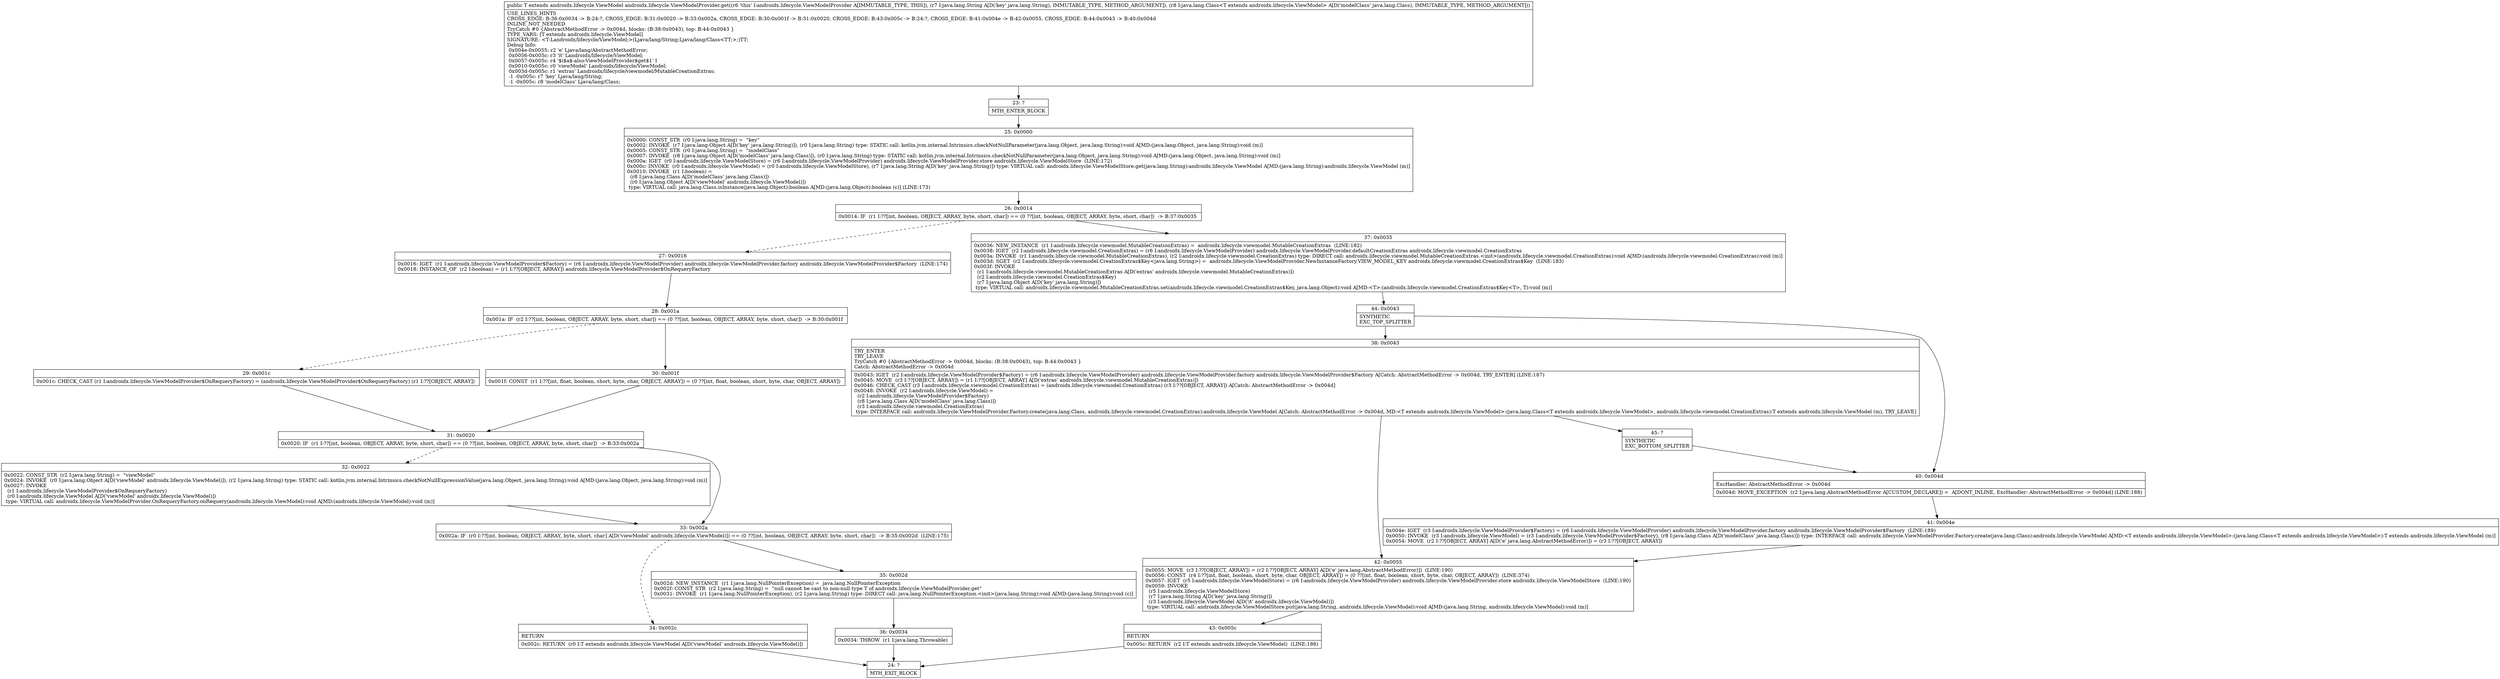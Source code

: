 digraph "CFG forandroidx.lifecycle.ViewModelProvider.get(Ljava\/lang\/String;Ljava\/lang\/Class;)Landroidx\/lifecycle\/ViewModel;" {
Node_23 [shape=record,label="{23\:\ ?|MTH_ENTER_BLOCK\l}"];
Node_25 [shape=record,label="{25\:\ 0x0000|0x0000: CONST_STR  (r0 I:java.lang.String) =  \"key\" \l0x0002: INVOKE  (r7 I:java.lang.Object A[D('key' java.lang.String)]), (r0 I:java.lang.String) type: STATIC call: kotlin.jvm.internal.Intrinsics.checkNotNullParameter(java.lang.Object, java.lang.String):void A[MD:(java.lang.Object, java.lang.String):void (m)]\l0x0005: CONST_STR  (r0 I:java.lang.String) =  \"modelClass\" \l0x0007: INVOKE  (r8 I:java.lang.Object A[D('modelClass' java.lang.Class)]), (r0 I:java.lang.String) type: STATIC call: kotlin.jvm.internal.Intrinsics.checkNotNullParameter(java.lang.Object, java.lang.String):void A[MD:(java.lang.Object, java.lang.String):void (m)]\l0x000a: IGET  (r0 I:androidx.lifecycle.ViewModelStore) = (r6 I:androidx.lifecycle.ViewModelProvider) androidx.lifecycle.ViewModelProvider.store androidx.lifecycle.ViewModelStore  (LINE:172)\l0x000c: INVOKE  (r0 I:androidx.lifecycle.ViewModel) = (r0 I:androidx.lifecycle.ViewModelStore), (r7 I:java.lang.String A[D('key' java.lang.String)]) type: VIRTUAL call: androidx.lifecycle.ViewModelStore.get(java.lang.String):androidx.lifecycle.ViewModel A[MD:(java.lang.String):androidx.lifecycle.ViewModel (m)]\l0x0010: INVOKE  (r1 I:boolean) = \l  (r8 I:java.lang.Class A[D('modelClass' java.lang.Class)])\l  (r0 I:java.lang.Object A[D('viewModel' androidx.lifecycle.ViewModel)])\l type: VIRTUAL call: java.lang.Class.isInstance(java.lang.Object):boolean A[MD:(java.lang.Object):boolean (c)] (LINE:173)\l}"];
Node_26 [shape=record,label="{26\:\ 0x0014|0x0014: IF  (r1 I:??[int, boolean, OBJECT, ARRAY, byte, short, char]) == (0 ??[int, boolean, OBJECT, ARRAY, byte, short, char])  \-\> B:37:0x0035 \l}"];
Node_27 [shape=record,label="{27\:\ 0x0016|0x0016: IGET  (r1 I:androidx.lifecycle.ViewModelProvider$Factory) = (r6 I:androidx.lifecycle.ViewModelProvider) androidx.lifecycle.ViewModelProvider.factory androidx.lifecycle.ViewModelProvider$Factory  (LINE:174)\l0x0018: INSTANCE_OF  (r2 I:boolean) = (r1 I:??[OBJECT, ARRAY]) androidx.lifecycle.ViewModelProvider$OnRequeryFactory \l}"];
Node_28 [shape=record,label="{28\:\ 0x001a|0x001a: IF  (r2 I:??[int, boolean, OBJECT, ARRAY, byte, short, char]) == (0 ??[int, boolean, OBJECT, ARRAY, byte, short, char])  \-\> B:30:0x001f \l}"];
Node_29 [shape=record,label="{29\:\ 0x001c|0x001c: CHECK_CAST (r1 I:androidx.lifecycle.ViewModelProvider$OnRequeryFactory) = (androidx.lifecycle.ViewModelProvider$OnRequeryFactory) (r1 I:??[OBJECT, ARRAY]) \l}"];
Node_31 [shape=record,label="{31\:\ 0x0020|0x0020: IF  (r1 I:??[int, boolean, OBJECT, ARRAY, byte, short, char]) == (0 ??[int, boolean, OBJECT, ARRAY, byte, short, char])  \-\> B:33:0x002a \l}"];
Node_32 [shape=record,label="{32\:\ 0x0022|0x0022: CONST_STR  (r2 I:java.lang.String) =  \"viewModel\" \l0x0024: INVOKE  (r0 I:java.lang.Object A[D('viewModel' androidx.lifecycle.ViewModel)]), (r2 I:java.lang.String) type: STATIC call: kotlin.jvm.internal.Intrinsics.checkNotNullExpressionValue(java.lang.Object, java.lang.String):void A[MD:(java.lang.Object, java.lang.String):void (m)]\l0x0027: INVOKE  \l  (r1 I:androidx.lifecycle.ViewModelProvider$OnRequeryFactory)\l  (r0 I:androidx.lifecycle.ViewModel A[D('viewModel' androidx.lifecycle.ViewModel)])\l type: VIRTUAL call: androidx.lifecycle.ViewModelProvider.OnRequeryFactory.onRequery(androidx.lifecycle.ViewModel):void A[MD:(androidx.lifecycle.ViewModel):void (m)]\l}"];
Node_33 [shape=record,label="{33\:\ 0x002a|0x002a: IF  (r0 I:??[int, boolean, OBJECT, ARRAY, byte, short, char] A[D('viewModel' androidx.lifecycle.ViewModel)]) == (0 ??[int, boolean, OBJECT, ARRAY, byte, short, char])  \-\> B:35:0x002d  (LINE:175)\l}"];
Node_34 [shape=record,label="{34\:\ 0x002c|RETURN\l|0x002c: RETURN  (r0 I:T extends androidx.lifecycle.ViewModel A[D('viewModel' androidx.lifecycle.ViewModel)]) \l}"];
Node_24 [shape=record,label="{24\:\ ?|MTH_EXIT_BLOCK\l}"];
Node_35 [shape=record,label="{35\:\ 0x002d|0x002d: NEW_INSTANCE  (r1 I:java.lang.NullPointerException) =  java.lang.NullPointerException \l0x002f: CONST_STR  (r2 I:java.lang.String) =  \"null cannot be cast to non\-null type T of androidx.lifecycle.ViewModelProvider.get\" \l0x0031: INVOKE  (r1 I:java.lang.NullPointerException), (r2 I:java.lang.String) type: DIRECT call: java.lang.NullPointerException.\<init\>(java.lang.String):void A[MD:(java.lang.String):void (c)]\l}"];
Node_36 [shape=record,label="{36\:\ 0x0034|0x0034: THROW  (r1 I:java.lang.Throwable) \l}"];
Node_30 [shape=record,label="{30\:\ 0x001f|0x001f: CONST  (r1 I:??[int, float, boolean, short, byte, char, OBJECT, ARRAY]) = (0 ??[int, float, boolean, short, byte, char, OBJECT, ARRAY]) \l}"];
Node_37 [shape=record,label="{37\:\ 0x0035|0x0036: NEW_INSTANCE  (r1 I:androidx.lifecycle.viewmodel.MutableCreationExtras) =  androidx.lifecycle.viewmodel.MutableCreationExtras  (LINE:182)\l0x0038: IGET  (r2 I:androidx.lifecycle.viewmodel.CreationExtras) = (r6 I:androidx.lifecycle.ViewModelProvider) androidx.lifecycle.ViewModelProvider.defaultCreationExtras androidx.lifecycle.viewmodel.CreationExtras \l0x003a: INVOKE  (r1 I:androidx.lifecycle.viewmodel.MutableCreationExtras), (r2 I:androidx.lifecycle.viewmodel.CreationExtras) type: DIRECT call: androidx.lifecycle.viewmodel.MutableCreationExtras.\<init\>(androidx.lifecycle.viewmodel.CreationExtras):void A[MD:(androidx.lifecycle.viewmodel.CreationExtras):void (m)]\l0x003d: SGET  (r2 I:androidx.lifecycle.viewmodel.CreationExtras$Key\<java.lang.String\>) =  androidx.lifecycle.ViewModelProvider.NewInstanceFactory.VIEW_MODEL_KEY androidx.lifecycle.viewmodel.CreationExtras$Key  (LINE:183)\l0x003f: INVOKE  \l  (r1 I:androidx.lifecycle.viewmodel.MutableCreationExtras A[D('extras' androidx.lifecycle.viewmodel.MutableCreationExtras)])\l  (r2 I:androidx.lifecycle.viewmodel.CreationExtras$Key)\l  (r7 I:java.lang.Object A[D('key' java.lang.String)])\l type: VIRTUAL call: androidx.lifecycle.viewmodel.MutableCreationExtras.set(androidx.lifecycle.viewmodel.CreationExtras$Key, java.lang.Object):void A[MD:\<T\>:(androidx.lifecycle.viewmodel.CreationExtras$Key\<T\>, T):void (m)]\l}"];
Node_44 [shape=record,label="{44\:\ 0x0043|SYNTHETIC\lEXC_TOP_SPLITTER\l}"];
Node_38 [shape=record,label="{38\:\ 0x0043|TRY_ENTER\lTRY_LEAVE\lTryCatch #0 \{AbstractMethodError \-\> 0x004d, blocks: (B:38:0x0043), top: B:44:0x0043 \}\lCatch: AbstractMethodError \-\> 0x004d\l|0x0043: IGET  (r2 I:androidx.lifecycle.ViewModelProvider$Factory) = (r6 I:androidx.lifecycle.ViewModelProvider) androidx.lifecycle.ViewModelProvider.factory androidx.lifecycle.ViewModelProvider$Factory A[Catch: AbstractMethodError \-\> 0x004d, TRY_ENTER] (LINE:187)\l0x0045: MOVE  (r3 I:??[OBJECT, ARRAY]) = (r1 I:??[OBJECT, ARRAY] A[D('extras' androidx.lifecycle.viewmodel.MutableCreationExtras)]) \l0x0046: CHECK_CAST (r3 I:androidx.lifecycle.viewmodel.CreationExtras) = (androidx.lifecycle.viewmodel.CreationExtras) (r3 I:??[OBJECT, ARRAY]) A[Catch: AbstractMethodError \-\> 0x004d]\l0x0048: INVOKE  (r2 I:androidx.lifecycle.ViewModel) = \l  (r2 I:androidx.lifecycle.ViewModelProvider$Factory)\l  (r8 I:java.lang.Class A[D('modelClass' java.lang.Class)])\l  (r3 I:androidx.lifecycle.viewmodel.CreationExtras)\l type: INTERFACE call: androidx.lifecycle.ViewModelProvider.Factory.create(java.lang.Class, androidx.lifecycle.viewmodel.CreationExtras):androidx.lifecycle.ViewModel A[Catch: AbstractMethodError \-\> 0x004d, MD:\<T extends androidx.lifecycle.ViewModel\>:(java.lang.Class\<T extends androidx.lifecycle.ViewModel\>, androidx.lifecycle.viewmodel.CreationExtras):T extends androidx.lifecycle.ViewModel (m), TRY_LEAVE]\l}"];
Node_42 [shape=record,label="{42\:\ 0x0055|0x0055: MOVE  (r3 I:??[OBJECT, ARRAY]) = (r2 I:??[OBJECT, ARRAY] A[D('e' java.lang.AbstractMethodError)])  (LINE:190)\l0x0056: CONST  (r4 I:??[int, float, boolean, short, byte, char, OBJECT, ARRAY]) = (0 ??[int, float, boolean, short, byte, char, OBJECT, ARRAY])  (LINE:374)\l0x0057: IGET  (r5 I:androidx.lifecycle.ViewModelStore) = (r6 I:androidx.lifecycle.ViewModelProvider) androidx.lifecycle.ViewModelProvider.store androidx.lifecycle.ViewModelStore  (LINE:190)\l0x0059: INVOKE  \l  (r5 I:androidx.lifecycle.ViewModelStore)\l  (r7 I:java.lang.String A[D('key' java.lang.String)])\l  (r3 I:androidx.lifecycle.ViewModel A[D('it' androidx.lifecycle.ViewModel)])\l type: VIRTUAL call: androidx.lifecycle.ViewModelStore.put(java.lang.String, androidx.lifecycle.ViewModel):void A[MD:(java.lang.String, androidx.lifecycle.ViewModel):void (m)]\l}"];
Node_43 [shape=record,label="{43\:\ 0x005c|RETURN\l|0x005c: RETURN  (r2 I:T extends androidx.lifecycle.ViewModel)  (LINE:186)\l}"];
Node_45 [shape=record,label="{45\:\ ?|SYNTHETIC\lEXC_BOTTOM_SPLITTER\l}"];
Node_40 [shape=record,label="{40\:\ 0x004d|ExcHandler: AbstractMethodError \-\> 0x004d\l|0x004d: MOVE_EXCEPTION  (r2 I:java.lang.AbstractMethodError A[CUSTOM_DECLARE]) =  A[DONT_INLINE, ExcHandler: AbstractMethodError \-\> 0x004d] (LINE:188)\l}"];
Node_41 [shape=record,label="{41\:\ 0x004e|0x004e: IGET  (r3 I:androidx.lifecycle.ViewModelProvider$Factory) = (r6 I:androidx.lifecycle.ViewModelProvider) androidx.lifecycle.ViewModelProvider.factory androidx.lifecycle.ViewModelProvider$Factory  (LINE:189)\l0x0050: INVOKE  (r3 I:androidx.lifecycle.ViewModel) = (r3 I:androidx.lifecycle.ViewModelProvider$Factory), (r8 I:java.lang.Class A[D('modelClass' java.lang.Class)]) type: INTERFACE call: androidx.lifecycle.ViewModelProvider.Factory.create(java.lang.Class):androidx.lifecycle.ViewModel A[MD:\<T extends androidx.lifecycle.ViewModel\>:(java.lang.Class\<T extends androidx.lifecycle.ViewModel\>):T extends androidx.lifecycle.ViewModel (m)]\l0x0054: MOVE  (r2 I:??[OBJECT, ARRAY] A[D('e' java.lang.AbstractMethodError)]) = (r3 I:??[OBJECT, ARRAY]) \l}"];
MethodNode[shape=record,label="{public T extends androidx.lifecycle.ViewModel androidx.lifecycle.ViewModelProvider.get((r6 'this' I:androidx.lifecycle.ViewModelProvider A[IMMUTABLE_TYPE, THIS]), (r7 I:java.lang.String A[D('key' java.lang.String), IMMUTABLE_TYPE, METHOD_ARGUMENT]), (r8 I:java.lang.Class\<T extends androidx.lifecycle.ViewModel\> A[D('modelClass' java.lang.Class), IMMUTABLE_TYPE, METHOD_ARGUMENT]))  | USE_LINES_HINTS\lCROSS_EDGE: B:36:0x0034 \-\> B:24:?, CROSS_EDGE: B:31:0x0020 \-\> B:33:0x002a, CROSS_EDGE: B:30:0x001f \-\> B:31:0x0020, CROSS_EDGE: B:43:0x005c \-\> B:24:?, CROSS_EDGE: B:41:0x004e \-\> B:42:0x0055, CROSS_EDGE: B:44:0x0043 \-\> B:40:0x004d\lINLINE_NOT_NEEDED\lTryCatch #0 \{AbstractMethodError \-\> 0x004d, blocks: (B:38:0x0043), top: B:44:0x0043 \}\lTYPE_VARS: [T extends androidx.lifecycle.ViewModel]\lSIGNATURE: \<T:Landroidx\/lifecycle\/ViewModel;\>(Ljava\/lang\/String;Ljava\/lang\/Class\<TT;\>;)TT;\lDebug Info:\l  0x004e\-0x0055: r2 'e' Ljava\/lang\/AbstractMethodError;\l  0x0056\-0x005c: r3 'it' Landroidx\/lifecycle\/ViewModel;\l  0x0057\-0x005c: r4 '$i$a$\-also\-ViewModelProvider$get$1' I\l  0x0010\-0x005c: r0 'viewModel' Landroidx\/lifecycle\/ViewModel;\l  0x003d\-0x005c: r1 'extras' Landroidx\/lifecycle\/viewmodel\/MutableCreationExtras;\l  \-1 \-0x005c: r7 'key' Ljava\/lang\/String;\l  \-1 \-0x005c: r8 'modelClass' Ljava\/lang\/Class;\l}"];
MethodNode -> Node_23;Node_23 -> Node_25;
Node_25 -> Node_26;
Node_26 -> Node_27[style=dashed];
Node_26 -> Node_37;
Node_27 -> Node_28;
Node_28 -> Node_29[style=dashed];
Node_28 -> Node_30;
Node_29 -> Node_31;
Node_31 -> Node_32[style=dashed];
Node_31 -> Node_33;
Node_32 -> Node_33;
Node_33 -> Node_34[style=dashed];
Node_33 -> Node_35;
Node_34 -> Node_24;
Node_35 -> Node_36;
Node_36 -> Node_24;
Node_30 -> Node_31;
Node_37 -> Node_44;
Node_44 -> Node_38;
Node_44 -> Node_40;
Node_38 -> Node_42;
Node_38 -> Node_45;
Node_42 -> Node_43;
Node_43 -> Node_24;
Node_45 -> Node_40;
Node_40 -> Node_41;
Node_41 -> Node_42;
}

